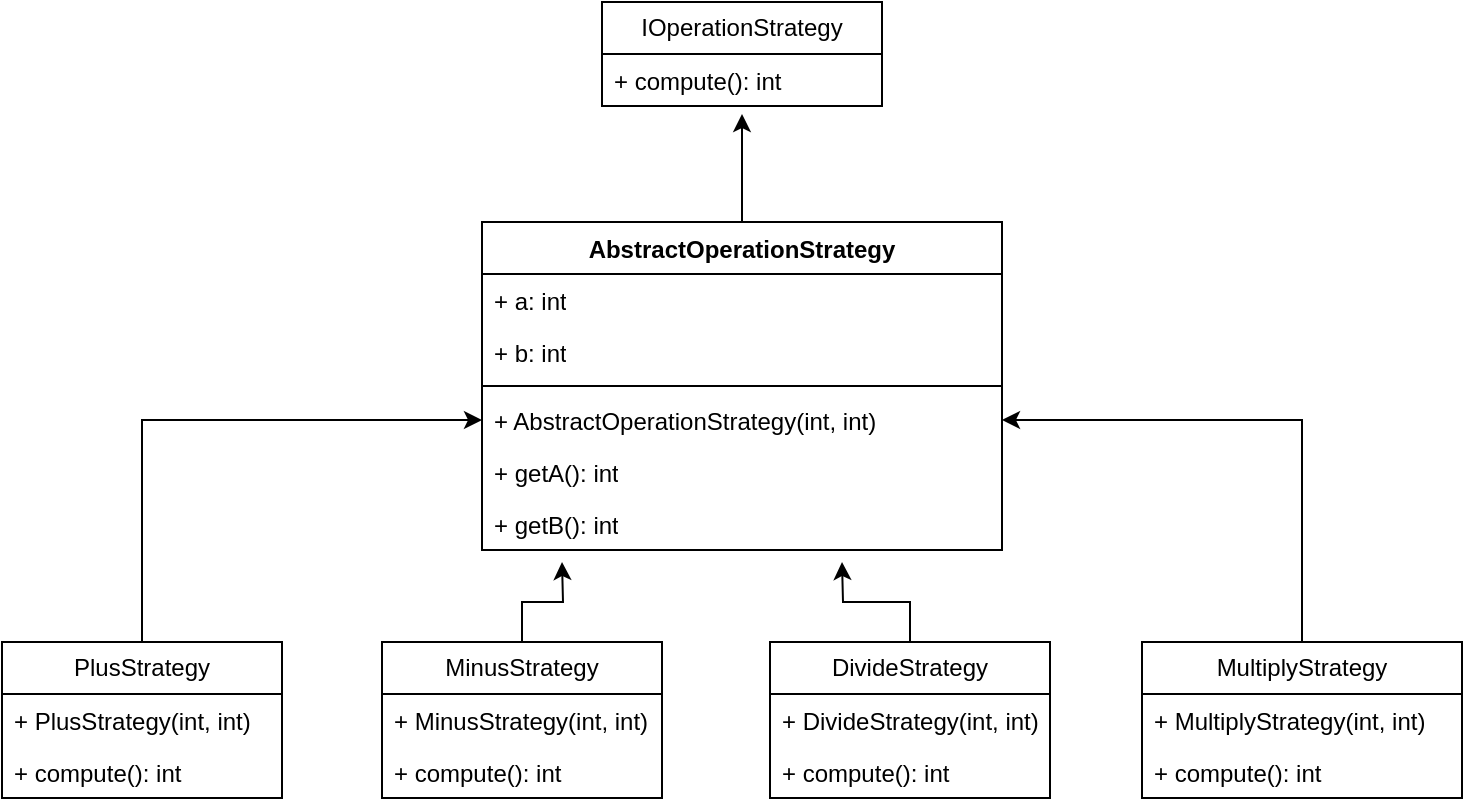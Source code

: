 <mxfile version="22.1.16" type="github">
  <diagram id="C5RBs43oDa-KdzZeNtuy" name="Page-1">
    <mxGraphModel dx="906" dy="581" grid="1" gridSize="10" guides="1" tooltips="1" connect="1" arrows="1" fold="1" page="1" pageScale="1" pageWidth="827" pageHeight="1169" math="0" shadow="0">
      <root>
        <mxCell id="WIyWlLk6GJQsqaUBKTNV-0" />
        <mxCell id="WIyWlLk6GJQsqaUBKTNV-1" parent="WIyWlLk6GJQsqaUBKTNV-0" />
        <mxCell id="zhhcIfh9bUuAp2uZLs2m-0" value="IOperationStrategy" style="swimlane;fontStyle=0;childLayout=stackLayout;horizontal=1;startSize=26;fillColor=none;horizontalStack=0;resizeParent=1;resizeParentMax=0;resizeLast=0;collapsible=1;marginBottom=0;whiteSpace=wrap;html=1;" vertex="1" parent="WIyWlLk6GJQsqaUBKTNV-1">
          <mxGeometry x="330" y="40" width="140" height="52" as="geometry" />
        </mxCell>
        <mxCell id="zhhcIfh9bUuAp2uZLs2m-3" value="+ compute(): int" style="text;strokeColor=none;fillColor=none;align=left;verticalAlign=top;spacingLeft=4;spacingRight=4;overflow=hidden;rotatable=0;points=[[0,0.5],[1,0.5]];portConstraint=eastwest;whiteSpace=wrap;html=1;" vertex="1" parent="zhhcIfh9bUuAp2uZLs2m-0">
          <mxGeometry y="26" width="140" height="26" as="geometry" />
        </mxCell>
        <mxCell id="zhhcIfh9bUuAp2uZLs2m-4" value="AbstractOperationStrategy" style="swimlane;fontStyle=1;align=center;verticalAlign=top;childLayout=stackLayout;horizontal=1;startSize=26;horizontalStack=0;resizeParent=1;resizeParentMax=0;resizeLast=0;collapsible=1;marginBottom=0;whiteSpace=wrap;html=1;" vertex="1" parent="WIyWlLk6GJQsqaUBKTNV-1">
          <mxGeometry x="270" y="150" width="260" height="164" as="geometry">
            <mxRectangle x="270" y="150" width="190" height="30" as="alternateBounds" />
          </mxGeometry>
        </mxCell>
        <mxCell id="zhhcIfh9bUuAp2uZLs2m-5" value="+ a: int&lt;br&gt;" style="text;strokeColor=none;fillColor=none;align=left;verticalAlign=top;spacingLeft=4;spacingRight=4;overflow=hidden;rotatable=0;points=[[0,0.5],[1,0.5]];portConstraint=eastwest;whiteSpace=wrap;html=1;" vertex="1" parent="zhhcIfh9bUuAp2uZLs2m-4">
          <mxGeometry y="26" width="260" height="26" as="geometry" />
        </mxCell>
        <mxCell id="zhhcIfh9bUuAp2uZLs2m-9" value="+ b: int" style="text;strokeColor=none;fillColor=none;align=left;verticalAlign=top;spacingLeft=4;spacingRight=4;overflow=hidden;rotatable=0;points=[[0,0.5],[1,0.5]];portConstraint=eastwest;whiteSpace=wrap;html=1;" vertex="1" parent="zhhcIfh9bUuAp2uZLs2m-4">
          <mxGeometry y="52" width="260" height="26" as="geometry" />
        </mxCell>
        <mxCell id="zhhcIfh9bUuAp2uZLs2m-6" value="" style="line;strokeWidth=1;fillColor=none;align=left;verticalAlign=middle;spacingTop=-1;spacingLeft=3;spacingRight=3;rotatable=0;labelPosition=right;points=[];portConstraint=eastwest;strokeColor=inherit;" vertex="1" parent="zhhcIfh9bUuAp2uZLs2m-4">
          <mxGeometry y="78" width="260" height="8" as="geometry" />
        </mxCell>
        <mxCell id="zhhcIfh9bUuAp2uZLs2m-7" value="+ AbstractOperationStrategy(int, int)" style="text;strokeColor=none;fillColor=none;align=left;verticalAlign=top;spacingLeft=4;spacingRight=4;overflow=hidden;rotatable=0;points=[[0,0.5],[1,0.5]];portConstraint=eastwest;whiteSpace=wrap;html=1;" vertex="1" parent="zhhcIfh9bUuAp2uZLs2m-4">
          <mxGeometry y="86" width="260" height="26" as="geometry" />
        </mxCell>
        <mxCell id="zhhcIfh9bUuAp2uZLs2m-10" value="+ getA(): int" style="text;strokeColor=none;fillColor=none;align=left;verticalAlign=top;spacingLeft=4;spacingRight=4;overflow=hidden;rotatable=0;points=[[0,0.5],[1,0.5]];portConstraint=eastwest;whiteSpace=wrap;html=1;" vertex="1" parent="zhhcIfh9bUuAp2uZLs2m-4">
          <mxGeometry y="112" width="260" height="26" as="geometry" />
        </mxCell>
        <mxCell id="zhhcIfh9bUuAp2uZLs2m-11" value="+ getB(): int" style="text;strokeColor=none;fillColor=none;align=left;verticalAlign=top;spacingLeft=4;spacingRight=4;overflow=hidden;rotatable=0;points=[[0,0.5],[1,0.5]];portConstraint=eastwest;whiteSpace=wrap;html=1;" vertex="1" parent="zhhcIfh9bUuAp2uZLs2m-4">
          <mxGeometry y="138" width="260" height="26" as="geometry" />
        </mxCell>
        <mxCell id="zhhcIfh9bUuAp2uZLs2m-8" style="edgeStyle=orthogonalEdgeStyle;rounded=0;orthogonalLoop=1;jettySize=auto;html=1;entryX=0.5;entryY=1.154;entryDx=0;entryDy=0;entryPerimeter=0;" edge="1" parent="WIyWlLk6GJQsqaUBKTNV-1" source="zhhcIfh9bUuAp2uZLs2m-4" target="zhhcIfh9bUuAp2uZLs2m-3">
          <mxGeometry relative="1" as="geometry">
            <Array as="points">
              <mxPoint x="400" y="120" />
              <mxPoint x="400" y="120" />
            </Array>
          </mxGeometry>
        </mxCell>
        <mxCell id="zhhcIfh9bUuAp2uZLs2m-21" style="edgeStyle=orthogonalEdgeStyle;rounded=0;orthogonalLoop=1;jettySize=auto;html=1;entryX=0;entryY=0.5;entryDx=0;entryDy=0;" edge="1" parent="WIyWlLk6GJQsqaUBKTNV-1" source="zhhcIfh9bUuAp2uZLs2m-17" target="zhhcIfh9bUuAp2uZLs2m-7">
          <mxGeometry relative="1" as="geometry" />
        </mxCell>
        <mxCell id="zhhcIfh9bUuAp2uZLs2m-17" value="PlusStrategy" style="swimlane;fontStyle=0;childLayout=stackLayout;horizontal=1;startSize=26;fillColor=none;horizontalStack=0;resizeParent=1;resizeParentMax=0;resizeLast=0;collapsible=1;marginBottom=0;whiteSpace=wrap;html=1;" vertex="1" parent="WIyWlLk6GJQsqaUBKTNV-1">
          <mxGeometry x="30" y="360" width="140" height="78" as="geometry" />
        </mxCell>
        <mxCell id="zhhcIfh9bUuAp2uZLs2m-18" value="+ PlusStrategy(int, int)" style="text;strokeColor=none;fillColor=none;align=left;verticalAlign=top;spacingLeft=4;spacingRight=4;overflow=hidden;rotatable=0;points=[[0,0.5],[1,0.5]];portConstraint=eastwest;whiteSpace=wrap;html=1;" vertex="1" parent="zhhcIfh9bUuAp2uZLs2m-17">
          <mxGeometry y="26" width="140" height="26" as="geometry" />
        </mxCell>
        <mxCell id="zhhcIfh9bUuAp2uZLs2m-19" value="+ compute(): int" style="text;strokeColor=none;fillColor=none;align=left;verticalAlign=top;spacingLeft=4;spacingRight=4;overflow=hidden;rotatable=0;points=[[0,0.5],[1,0.5]];portConstraint=eastwest;whiteSpace=wrap;html=1;" vertex="1" parent="zhhcIfh9bUuAp2uZLs2m-17">
          <mxGeometry y="52" width="140" height="26" as="geometry" />
        </mxCell>
        <mxCell id="zhhcIfh9bUuAp2uZLs2m-25" style="edgeStyle=orthogonalEdgeStyle;rounded=0;orthogonalLoop=1;jettySize=auto;html=1;" edge="1" parent="WIyWlLk6GJQsqaUBKTNV-1" source="zhhcIfh9bUuAp2uZLs2m-22">
          <mxGeometry relative="1" as="geometry">
            <mxPoint x="310" y="320" as="targetPoint" />
          </mxGeometry>
        </mxCell>
        <mxCell id="zhhcIfh9bUuAp2uZLs2m-22" value="MinusStrategy" style="swimlane;fontStyle=0;childLayout=stackLayout;horizontal=1;startSize=26;fillColor=none;horizontalStack=0;resizeParent=1;resizeParentMax=0;resizeLast=0;collapsible=1;marginBottom=0;whiteSpace=wrap;html=1;" vertex="1" parent="WIyWlLk6GJQsqaUBKTNV-1">
          <mxGeometry x="220" y="360" width="140" height="78" as="geometry" />
        </mxCell>
        <mxCell id="zhhcIfh9bUuAp2uZLs2m-23" value="+ MinusStrategy(int, int)" style="text;strokeColor=none;fillColor=none;align=left;verticalAlign=top;spacingLeft=4;spacingRight=4;overflow=hidden;rotatable=0;points=[[0,0.5],[1,0.5]];portConstraint=eastwest;whiteSpace=wrap;html=1;" vertex="1" parent="zhhcIfh9bUuAp2uZLs2m-22">
          <mxGeometry y="26" width="140" height="26" as="geometry" />
        </mxCell>
        <mxCell id="zhhcIfh9bUuAp2uZLs2m-24" value="+ compute(): int" style="text;strokeColor=none;fillColor=none;align=left;verticalAlign=top;spacingLeft=4;spacingRight=4;overflow=hidden;rotatable=0;points=[[0,0.5],[1,0.5]];portConstraint=eastwest;whiteSpace=wrap;html=1;" vertex="1" parent="zhhcIfh9bUuAp2uZLs2m-22">
          <mxGeometry y="52" width="140" height="26" as="geometry" />
        </mxCell>
        <mxCell id="zhhcIfh9bUuAp2uZLs2m-29" style="edgeStyle=orthogonalEdgeStyle;rounded=0;orthogonalLoop=1;jettySize=auto;html=1;" edge="1" parent="WIyWlLk6GJQsqaUBKTNV-1" source="zhhcIfh9bUuAp2uZLs2m-26">
          <mxGeometry relative="1" as="geometry">
            <mxPoint x="450" y="320" as="targetPoint" />
          </mxGeometry>
        </mxCell>
        <mxCell id="zhhcIfh9bUuAp2uZLs2m-26" value="DivideStrategy" style="swimlane;fontStyle=0;childLayout=stackLayout;horizontal=1;startSize=26;fillColor=none;horizontalStack=0;resizeParent=1;resizeParentMax=0;resizeLast=0;collapsible=1;marginBottom=0;whiteSpace=wrap;html=1;" vertex="1" parent="WIyWlLk6GJQsqaUBKTNV-1">
          <mxGeometry x="414" y="360" width="140" height="78" as="geometry" />
        </mxCell>
        <mxCell id="zhhcIfh9bUuAp2uZLs2m-27" value="+ DivideStrategy(int, int)" style="text;strokeColor=none;fillColor=none;align=left;verticalAlign=top;spacingLeft=4;spacingRight=4;overflow=hidden;rotatable=0;points=[[0,0.5],[1,0.5]];portConstraint=eastwest;whiteSpace=wrap;html=1;" vertex="1" parent="zhhcIfh9bUuAp2uZLs2m-26">
          <mxGeometry y="26" width="140" height="26" as="geometry" />
        </mxCell>
        <mxCell id="zhhcIfh9bUuAp2uZLs2m-28" value="+ compute(): int" style="text;strokeColor=none;fillColor=none;align=left;verticalAlign=top;spacingLeft=4;spacingRight=4;overflow=hidden;rotatable=0;points=[[0,0.5],[1,0.5]];portConstraint=eastwest;whiteSpace=wrap;html=1;" vertex="1" parent="zhhcIfh9bUuAp2uZLs2m-26">
          <mxGeometry y="52" width="140" height="26" as="geometry" />
        </mxCell>
        <mxCell id="zhhcIfh9bUuAp2uZLs2m-33" style="edgeStyle=orthogonalEdgeStyle;rounded=0;orthogonalLoop=1;jettySize=auto;html=1;entryX=1;entryY=0.5;entryDx=0;entryDy=0;" edge="1" parent="WIyWlLk6GJQsqaUBKTNV-1" source="zhhcIfh9bUuAp2uZLs2m-30" target="zhhcIfh9bUuAp2uZLs2m-7">
          <mxGeometry relative="1" as="geometry" />
        </mxCell>
        <mxCell id="zhhcIfh9bUuAp2uZLs2m-30" value="MultiplyStrategy" style="swimlane;fontStyle=0;childLayout=stackLayout;horizontal=1;startSize=26;fillColor=none;horizontalStack=0;resizeParent=1;resizeParentMax=0;resizeLast=0;collapsible=1;marginBottom=0;whiteSpace=wrap;html=1;" vertex="1" parent="WIyWlLk6GJQsqaUBKTNV-1">
          <mxGeometry x="600" y="360" width="160" height="78" as="geometry" />
        </mxCell>
        <mxCell id="zhhcIfh9bUuAp2uZLs2m-31" value="+ MultiplyStrategy(int, int)" style="text;strokeColor=none;fillColor=none;align=left;verticalAlign=top;spacingLeft=4;spacingRight=4;overflow=hidden;rotatable=0;points=[[0,0.5],[1,0.5]];portConstraint=eastwest;whiteSpace=wrap;html=1;" vertex="1" parent="zhhcIfh9bUuAp2uZLs2m-30">
          <mxGeometry y="26" width="160" height="26" as="geometry" />
        </mxCell>
        <mxCell id="zhhcIfh9bUuAp2uZLs2m-32" value="+ compute(): int" style="text;strokeColor=none;fillColor=none;align=left;verticalAlign=top;spacingLeft=4;spacingRight=4;overflow=hidden;rotatable=0;points=[[0,0.5],[1,0.5]];portConstraint=eastwest;whiteSpace=wrap;html=1;" vertex="1" parent="zhhcIfh9bUuAp2uZLs2m-30">
          <mxGeometry y="52" width="160" height="26" as="geometry" />
        </mxCell>
      </root>
    </mxGraphModel>
  </diagram>
</mxfile>
